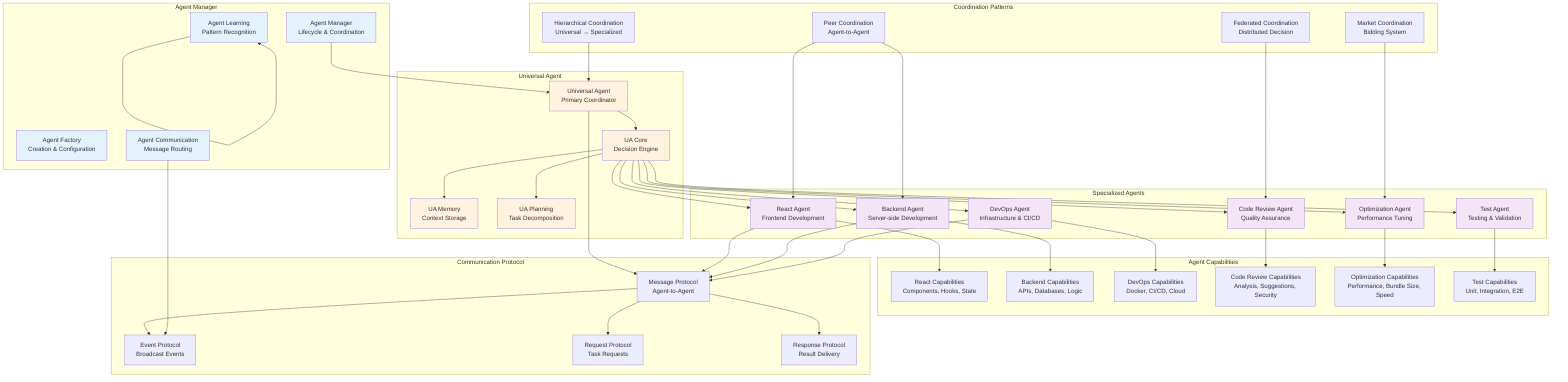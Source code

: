 graph TD
    subgraph "Agent Manager"
        AM[Agent Manager<br/>Lifecycle & Coordination]
        AF[Agent Factory<br/>Creation & Configuration]
        AL[Agent Learning<br/>Pattern Recognition]
        AC[Agent Communication<br/>Message Routing]
    end
    
    subgraph "Universal Agent"
        UA[Universal Agent<br/>Primary Coordinator]
        UAC[UA Core<br/>Decision Engine]
        UAM[UA Memory<br/>Context Storage]
        UAP[UA Planning<br/>Task Decomposition]
    end
    
    subgraph "Specialized Agents"
        RA[React Agent<br/>Frontend Development]
        BA[Backend Agent<br/>Server-side Development]
        DA[DevOps Agent<br/>Infrastructure & CI/CD]
        CRA[Code Review Agent<br/>Quality Assurance]
        OA[Optimization Agent<br/>Performance Tuning]
        TCA[Test Agent<br/>Testing & Validation]
    end
    
    subgraph "Agent Capabilities"
        RC[React Capabilities<br/>Components, Hooks, State]
        BC[Backend Capabilities<br/>APIs, Databases, Logic]
        DC[DevOps Capabilities<br/>Docker, CI/CD, Cloud]
        CRC[Code Review Capabilities<br/>Analysis, Suggestions, Security]
        OC[Optimization Capabilities<br/>Performance, Bundle Size, Speed]
        TC[Test Capabilities<br/>Unit, Integration, E2E]
    end
    
    subgraph "Communication Protocol"
        MP[Message Protocol<br/>Agent-to-Agent]
        EP[Event Protocol<br/>Broadcast Events]
        RP[Request Protocol<br/>Task Requests]
        RR[Response Protocol<br/>Result Delivery]
    end
    
    subgraph "Coordination Patterns"
        HC[Hierarchical Coordination<br/>Universal → Specialized]
        PC[Peer Coordination<br/>Agent-to-Agent]
        MC[Market Coordination<br/>Bidding System]
        FC[Federated Coordination<br/>Distributed Decision]
    end
    
    AM --> UA
    UA --> UAC
    UAC --> UAM
    UAC --> UAP
    
    UAC --> RA
    UAC --> BA
    UAC --> DA
    UAC --> CRA
    UAC --> OA
    UAC --> TCA
    
    RA --> RC
    BA --> BC
    DA --> DC
    CRA --> CRC
    OA --> OC
    TCA --> TC
    
    UA --> MP
    RA --> MP
    BA --> MP
    DA --> MP
    
    MP --> EP
    MP --> RP
    MP --> RR
    
    HC --> UA
    PC --> RA
    PC --> BA
    MC --> OA
    FC --> CRA
    
    AC --> EP
    AL --> AL
    
    style AM fill:#e3f2fd
    style AF fill:#e3f2fd
    style AL fill:#e3f2fd
    style AC fill:#e3f2fd
    style UA fill:#fff3e0
    style UAC fill:#fff3e0
    style UAM fill:#fff3e0
    style UAP fill:#fff3e0
    style RA fill:#f3e5f5
    style BA fill:#f3e5f5
    style DA fill:#f3e5f5
    style CRA fill:#f3e5f5
    style OA fill:#f3e5f5
    style TCA fill:#f3e5f5